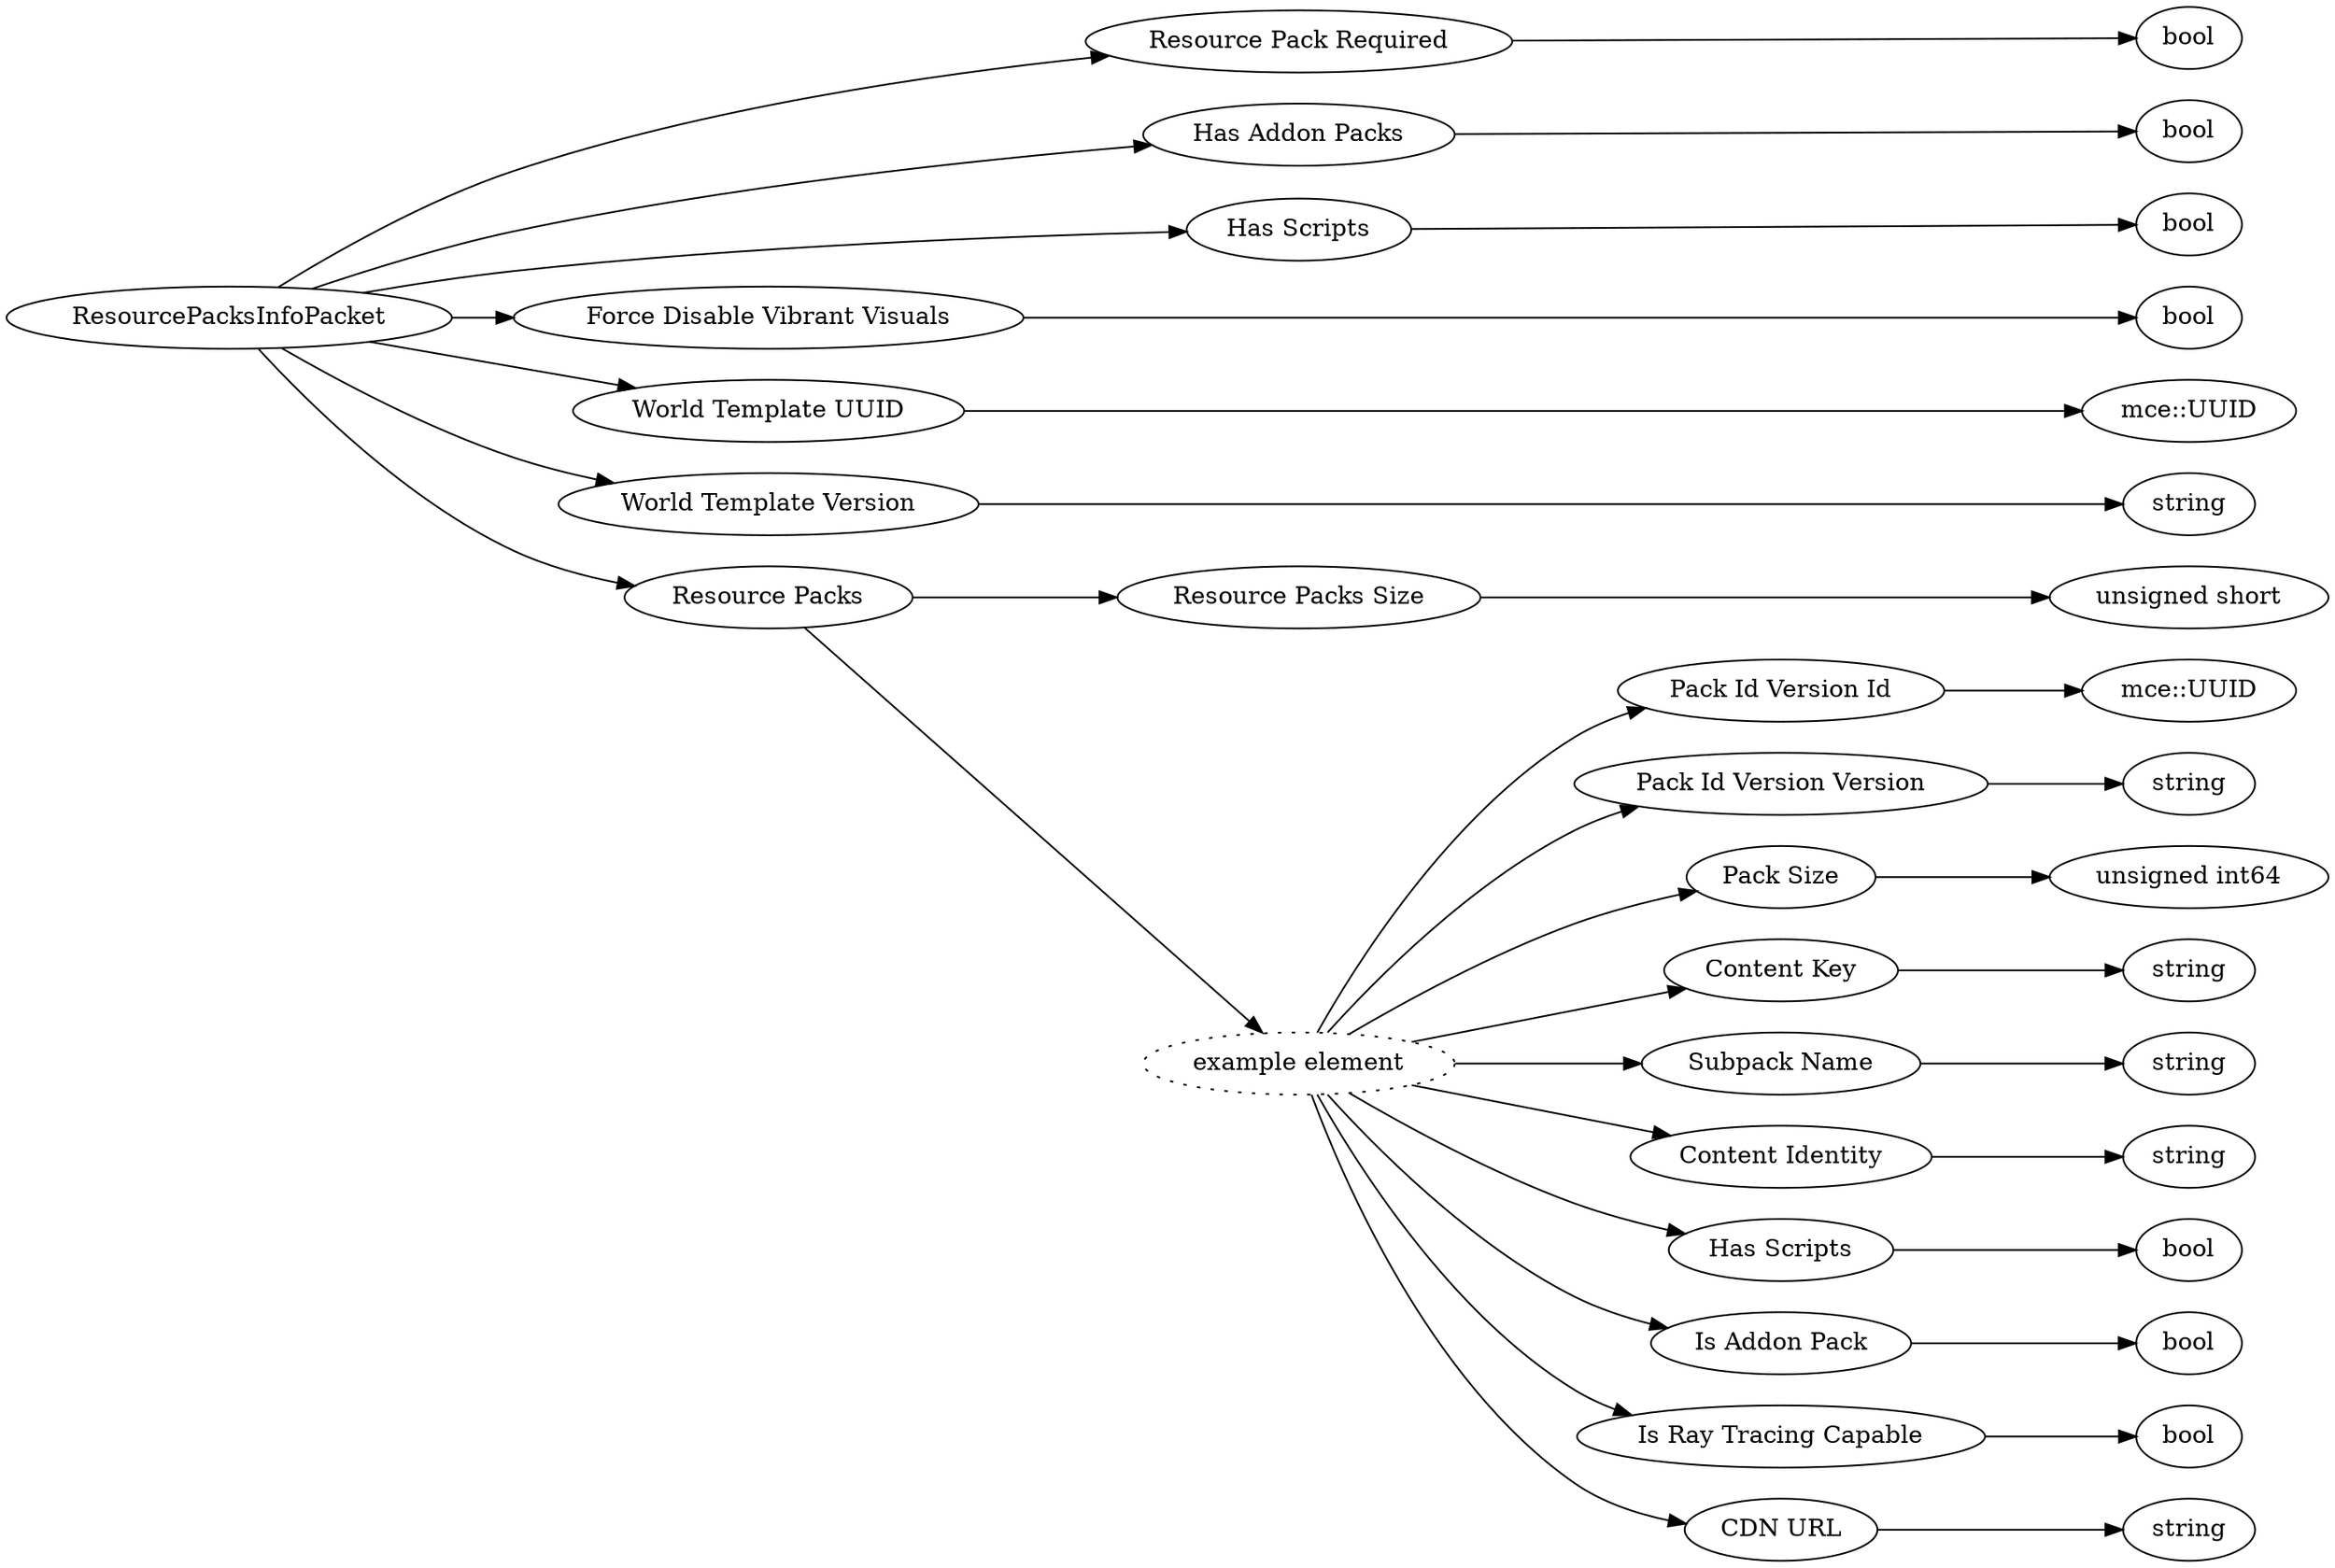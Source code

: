 digraph "ResourcePacksInfoPacket" {
rankdir = LR
0
0 -> 1
1 -> 2
0 -> 3
3 -> 4
0 -> 5
5 -> 6
0 -> 7
7 -> 8
0 -> 9
9 -> 10
0 -> 11
11 -> 12
0 -> 13
13 -> 14
14 -> 15
13 -> 16
16 -> 17
17 -> 18
16 -> 19
19 -> 20
16 -> 21
21 -> 22
16 -> 23
23 -> 24
16 -> 25
25 -> 26
16 -> 27
27 -> 28
16 -> 29
29 -> 30
16 -> 31
31 -> 32
16 -> 33
33 -> 34
16 -> 35
35 -> 36

0 [label="ResourcePacksInfoPacket",comment="name: \"ResourcePacksInfoPacket\", typeName: \"\", id: 0, branchId: 6, recurseId: -1, attributes: 0, notes: \"\""];
1 [label="Resource Pack Required",comment="name: \"Resource Pack Required\", typeName: \"\", id: 1, branchId: 0, recurseId: -1, attributes: 0, notes: \"\""];
2 [label="bool",comment="name: \"bool\", typeName: \"\", id: 2, branchId: 0, recurseId: -1, attributes: 512, notes: \"\""];
3 [label="Has Addon Packs",comment="name: \"Has Addon Packs\", typeName: \"\", id: 3, branchId: 0, recurseId: -1, attributes: 0, notes: \"\""];
4 [label="bool",comment="name: \"bool\", typeName: \"\", id: 4, branchId: 0, recurseId: -1, attributes: 512, notes: \"\""];
5 [label="Has Scripts",comment="name: \"Has Scripts\", typeName: \"\", id: 5, branchId: 0, recurseId: -1, attributes: 0, notes: \"\""];
6 [label="bool",comment="name: \"bool\", typeName: \"\", id: 6, branchId: 0, recurseId: -1, attributes: 512, notes: \"\""];
7 [label="Force Disable Vibrant Visuals",comment="name: \"Force Disable Vibrant Visuals\", typeName: \"\", id: 7, branchId: 0, recurseId: -1, attributes: 0, notes: \"Whether the client should disable Vibrant Visuals when connecting to the server.\""];
8 [label="bool",comment="name: \"bool\", typeName: \"\", id: 8, branchId: 0, recurseId: -1, attributes: 512, notes: \"\""];
9 [label="World Template UUID",comment="name: \"World Template UUID\", typeName: \"mce::UUID\", id: 9, branchId: 0, recurseId: -1, attributes: 256, notes: \"Indicates what template if any was used to create the world on the server.\""];
10 [label="mce::UUID",comment="name: \"mce::UUID\", typeName: \"\", id: 10, branchId: 0, recurseId: -1, attributes: 512, notes: \"\""];
11 [label="World Template Version",comment="name: \"World Template Version\", typeName: \"\", id: 11, branchId: 0, recurseId: -1, attributes: 0, notes: \"Indicates the version of the template used to create the world on the server.\""];
12 [label="string",comment="name: \"string\", typeName: \"\", id: 12, branchId: 0, recurseId: -1, attributes: 512, notes: \"\""];
13 [label="Resource Packs",comment="name: \"Resource Packs\", typeName: \"\", id: 13, branchId: 0, recurseId: -1, attributes: 8, notes: \"\""];
14 [label="Resource Packs Size",comment="name: \"Resource Packs Size\", typeName: \"\", id: 14, branchId: 0, recurseId: -1, attributes: 0, notes: \"\""];
15 [label="unsigned short",comment="name: \"unsigned short\", typeName: \"\", id: 15, branchId: 0, recurseId: -1, attributes: 512, notes: \"\""];
16 [label="example element",style=dotted,comment="name: \"example element\", typeName: \"\", id: 16, branchId: 0, recurseId: -1, attributes: 16, notes: \"\""];
17 [label="Pack Id Version Id",comment="name: \"Pack Id Version Id\", typeName: \"mce::UUID\", id: 17, branchId: 0, recurseId: -1, attributes: 256, notes: \"\""];
18 [label="mce::UUID",comment="name: \"mce::UUID\", typeName: \"\", id: 18, branchId: 0, recurseId: -1, attributes: 512, notes: \"\""];
19 [label="Pack Id Version Version",comment="name: \"Pack Id Version Version\", typeName: \"\", id: 19, branchId: 0, recurseId: -1, attributes: 0, notes: \"\""];
20 [label="string",comment="name: \"string\", typeName: \"\", id: 20, branchId: 0, recurseId: -1, attributes: 512, notes: \"\""];
21 [label="Pack Size",comment="name: \"Pack Size\", typeName: \"\", id: 21, branchId: 0, recurseId: -1, attributes: 0, notes: \"\""];
22 [label="unsigned int64",comment="name: \"unsigned int64\", typeName: \"\", id: 22, branchId: 0, recurseId: -1, attributes: 512, notes: \"\""];
23 [label="Content Key",comment="name: \"Content Key\", typeName: \"\", id: 23, branchId: 0, recurseId: -1, attributes: 0, notes: \"\""];
24 [label="string",comment="name: \"string\", typeName: \"\", id: 24, branchId: 0, recurseId: -1, attributes: 512, notes: \"\""];
25 [label="Subpack Name",comment="name: \"Subpack Name\", typeName: \"\", id: 25, branchId: 0, recurseId: -1, attributes: 0, notes: \"\""];
26 [label="string",comment="name: \"string\", typeName: \"\", id: 26, branchId: 0, recurseId: -1, attributes: 512, notes: \"\""];
27 [label="Content Identity",comment="name: \"Content Identity\", typeName: \"\", id: 27, branchId: 0, recurseId: -1, attributes: 0, notes: \"\""];
28 [label="string",comment="name: \"string\", typeName: \"\", id: 28, branchId: 0, recurseId: -1, attributes: 512, notes: \"\""];
29 [label="Has Scripts",comment="name: \"Has Scripts\", typeName: \"\", id: 29, branchId: 0, recurseId: -1, attributes: 0, notes: \"\""];
30 [label="bool",comment="name: \"bool\", typeName: \"\", id: 30, branchId: 0, recurseId: -1, attributes: 512, notes: \"\""];
31 [label="Is Addon Pack",comment="name: \"Is Addon Pack\", typeName: \"\", id: 31, branchId: 0, recurseId: -1, attributes: 0, notes: \"Indicates this pack is part of an Add-On. Helps clients determine if the pack must be downloaded to join the server as Add-On packs are required to play without issues.\""];
32 [label="bool",comment="name: \"bool\", typeName: \"\", id: 32, branchId: 0, recurseId: -1, attributes: 512, notes: \"\""];
33 [label="Is Ray Tracing Capable",comment="name: \"Is Ray Tracing Capable\", typeName: \"\", id: 33, branchId: 0, recurseId: -1, attributes: 0, notes: \"\""];
34 [label="bool",comment="name: \"bool\", typeName: \"\", id: 34, branchId: 0, recurseId: -1, attributes: 512, notes: \"\""];
35 [label="CDN URL",comment="name: \"CDN URL\", typeName: \"\", id: 35, branchId: 0, recurseId: -1, attributes: 0, notes: \"\""];
36 [label="string",comment="name: \"string\", typeName: \"\", id: 36, branchId: 0, recurseId: -1, attributes: 512, notes: \"\""];
{ rank = max;2;4;6;8;10;12;15;18;20;22;24;26;28;30;32;34;36}

}

